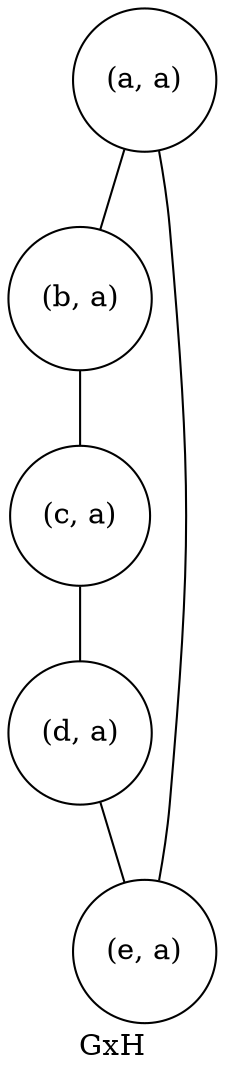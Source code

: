 graph GH {
    overlap=false
    splines=true
    node [shape=circle]
    label="GxH"

    "(a, a)" -- "(b, a)"
    "(b, a)" -- "(c, a)"
    "(c, a)" -- "(d, a)"
    "(d, a)" -- "(e, a)"
    "(e, a)" -- "(a, a)"
}
